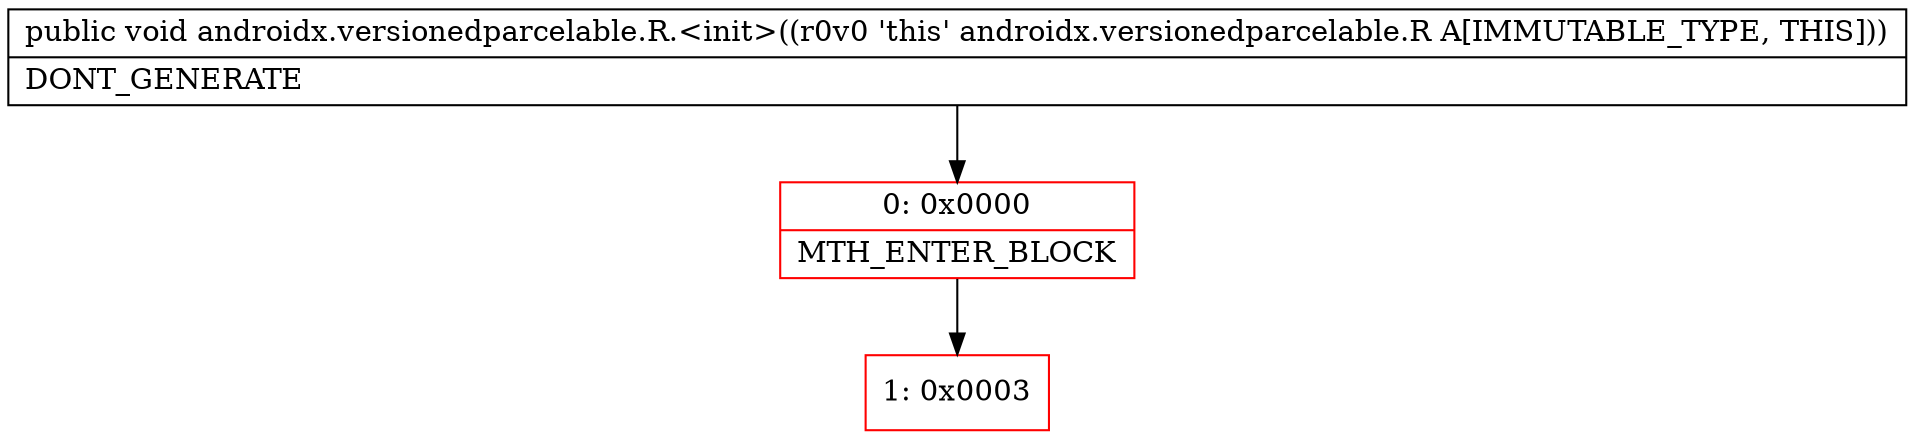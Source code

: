 digraph "CFG forandroidx.versionedparcelable.R.\<init\>()V" {
subgraph cluster_Region_1445400926 {
label = "R(0)";
node [shape=record,color=blue];
}
Node_0 [shape=record,color=red,label="{0\:\ 0x0000|MTH_ENTER_BLOCK\l}"];
Node_1 [shape=record,color=red,label="{1\:\ 0x0003}"];
MethodNode[shape=record,label="{public void androidx.versionedparcelable.R.\<init\>((r0v0 'this' androidx.versionedparcelable.R A[IMMUTABLE_TYPE, THIS]))  | DONT_GENERATE\l}"];
MethodNode -> Node_0;
Node_0 -> Node_1;
}

